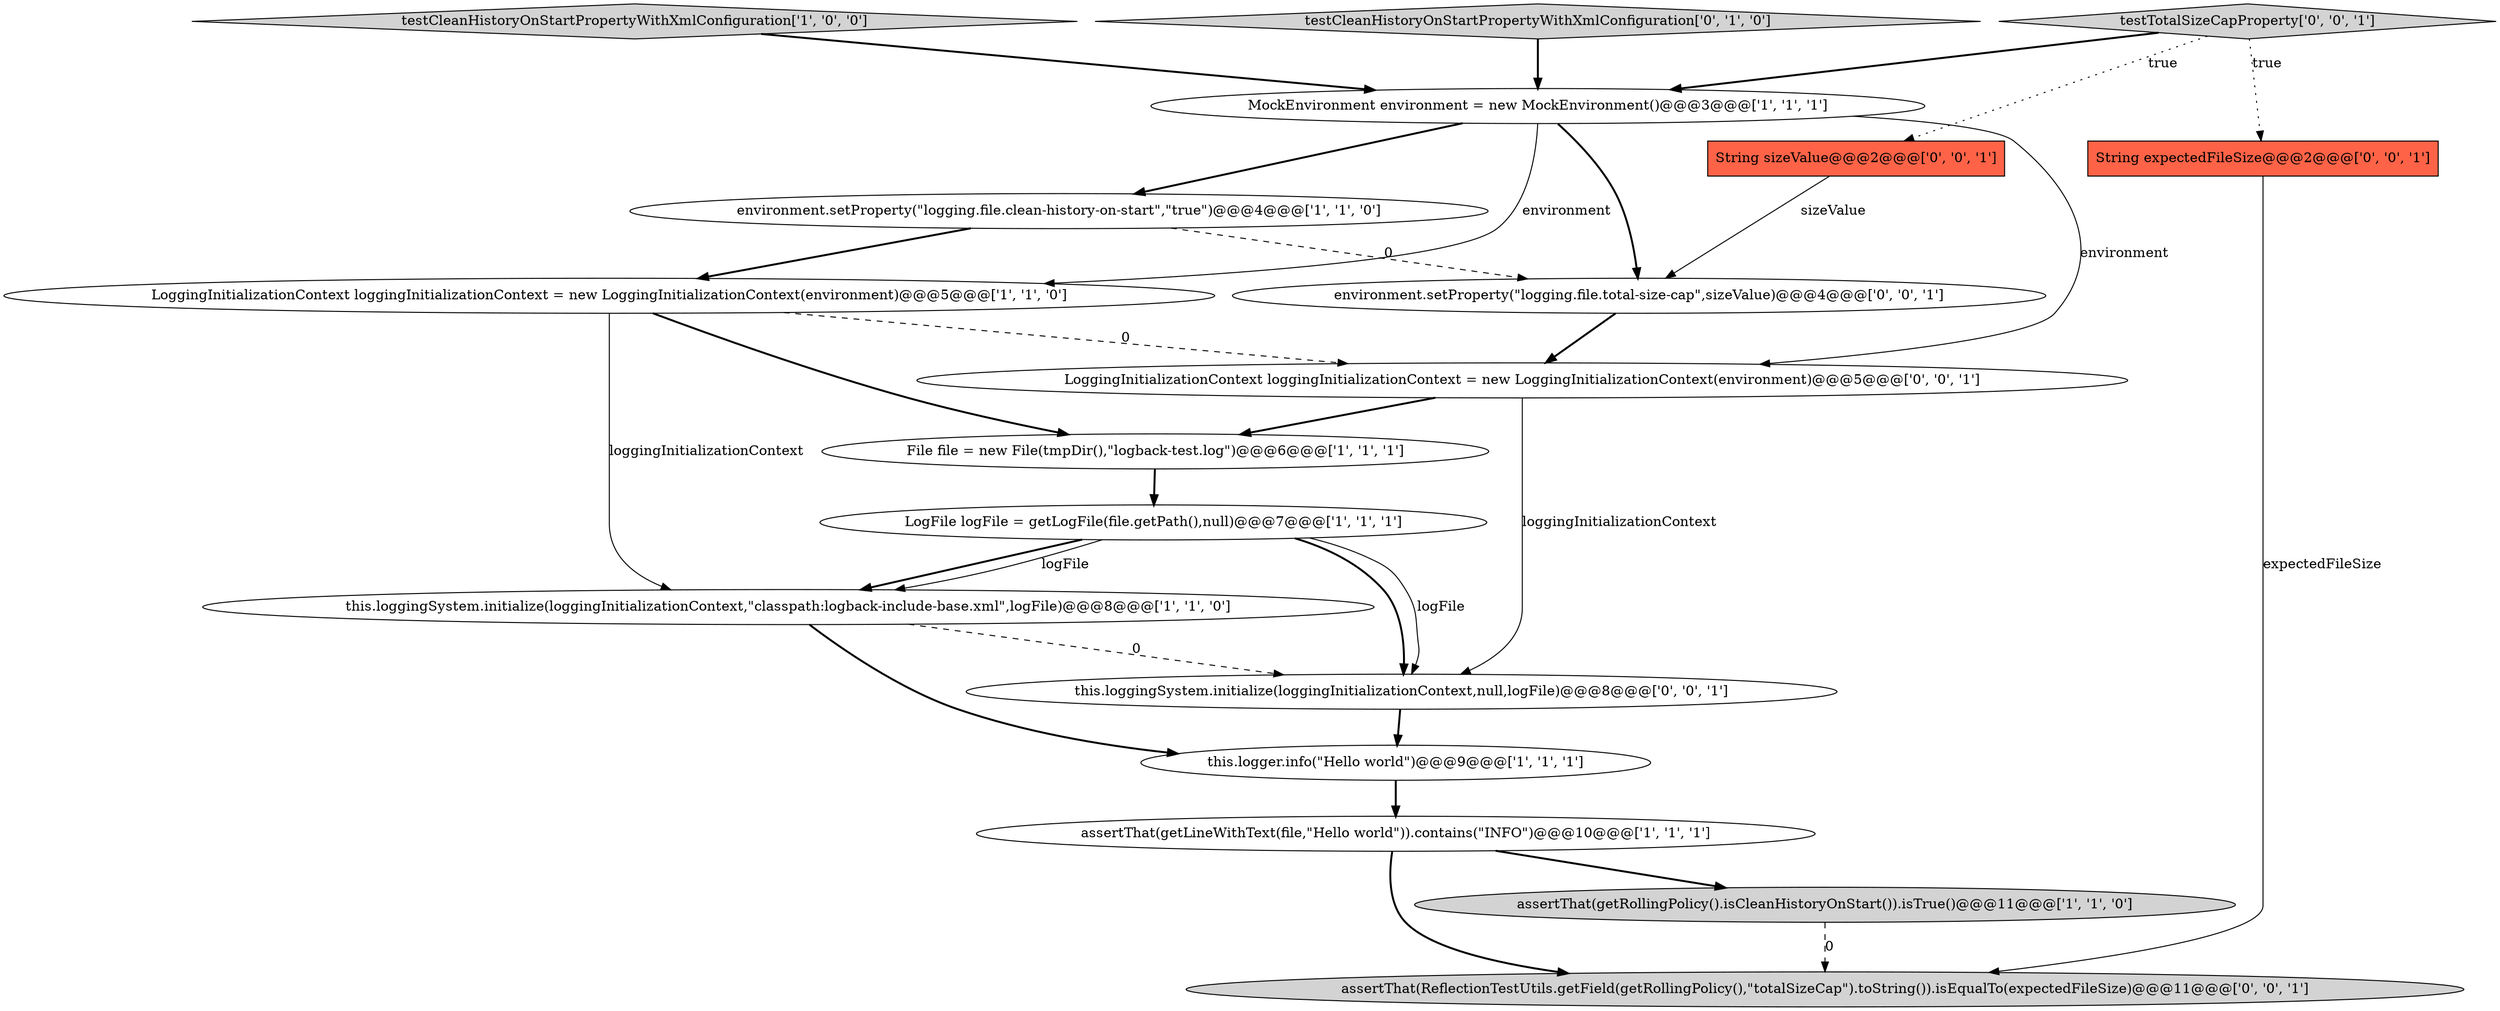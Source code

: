 digraph {
5 [style = filled, label = "assertThat(getLineWithText(file,\"Hello world\")).contains(\"INFO\")@@@10@@@['1', '1', '1']", fillcolor = white, shape = ellipse image = "AAA0AAABBB1BBB"];
16 [style = filled, label = "assertThat(ReflectionTestUtils.getField(getRollingPolicy(),\"totalSizeCap\").toString()).isEqualTo(expectedFileSize)@@@11@@@['0', '0', '1']", fillcolor = lightgray, shape = ellipse image = "AAA0AAABBB3BBB"];
6 [style = filled, label = "LoggingInitializationContext loggingInitializationContext = new LoggingInitializationContext(environment)@@@5@@@['1', '1', '0']", fillcolor = white, shape = ellipse image = "AAA0AAABBB1BBB"];
1 [style = filled, label = "File file = new File(tmpDir(),\"logback-test.log\")@@@6@@@['1', '1', '1']", fillcolor = white, shape = ellipse image = "AAA0AAABBB1BBB"];
7 [style = filled, label = "this.loggingSystem.initialize(loggingInitializationContext,\"classpath:logback-include-base.xml\",logFile)@@@8@@@['1', '1', '0']", fillcolor = white, shape = ellipse image = "AAA0AAABBB1BBB"];
17 [style = filled, label = "environment.setProperty(\"logging.file.total-size-cap\",sizeValue)@@@4@@@['0', '0', '1']", fillcolor = white, shape = ellipse image = "AAA0AAABBB3BBB"];
2 [style = filled, label = "LogFile logFile = getLogFile(file.getPath(),null)@@@7@@@['1', '1', '1']", fillcolor = white, shape = ellipse image = "AAA0AAABBB1BBB"];
4 [style = filled, label = "testCleanHistoryOnStartPropertyWithXmlConfiguration['1', '0', '0']", fillcolor = lightgray, shape = diamond image = "AAA0AAABBB1BBB"];
0 [style = filled, label = "environment.setProperty(\"logging.file.clean-history-on-start\",\"true\")@@@4@@@['1', '1', '0']", fillcolor = white, shape = ellipse image = "AAA0AAABBB1BBB"];
8 [style = filled, label = "MockEnvironment environment = new MockEnvironment()@@@3@@@['1', '1', '1']", fillcolor = white, shape = ellipse image = "AAA0AAABBB1BBB"];
13 [style = filled, label = "this.loggingSystem.initialize(loggingInitializationContext,null,logFile)@@@8@@@['0', '0', '1']", fillcolor = white, shape = ellipse image = "AAA0AAABBB3BBB"];
15 [style = filled, label = "testTotalSizeCapProperty['0', '0', '1']", fillcolor = lightgray, shape = diamond image = "AAA0AAABBB3BBB"];
12 [style = filled, label = "String sizeValue@@@2@@@['0', '0', '1']", fillcolor = tomato, shape = box image = "AAA0AAABBB3BBB"];
9 [style = filled, label = "this.logger.info(\"Hello world\")@@@9@@@['1', '1', '1']", fillcolor = white, shape = ellipse image = "AAA0AAABBB1BBB"];
10 [style = filled, label = "testCleanHistoryOnStartPropertyWithXmlConfiguration['0', '1', '0']", fillcolor = lightgray, shape = diamond image = "AAA0AAABBB2BBB"];
3 [style = filled, label = "assertThat(getRollingPolicy().isCleanHistoryOnStart()).isTrue()@@@11@@@['1', '1', '0']", fillcolor = lightgray, shape = ellipse image = "AAA0AAABBB1BBB"];
14 [style = filled, label = "LoggingInitializationContext loggingInitializationContext = new LoggingInitializationContext(environment)@@@5@@@['0', '0', '1']", fillcolor = white, shape = ellipse image = "AAA0AAABBB3BBB"];
11 [style = filled, label = "String expectedFileSize@@@2@@@['0', '0', '1']", fillcolor = tomato, shape = box image = "AAA0AAABBB3BBB"];
0->6 [style = bold, label=""];
8->0 [style = bold, label=""];
2->7 [style = bold, label=""];
3->16 [style = dashed, label="0"];
6->14 [style = dashed, label="0"];
2->13 [style = bold, label=""];
7->9 [style = bold, label=""];
14->13 [style = solid, label="loggingInitializationContext"];
10->8 [style = bold, label=""];
15->11 [style = dotted, label="true"];
17->14 [style = bold, label=""];
4->8 [style = bold, label=""];
8->17 [style = bold, label=""];
7->13 [style = dashed, label="0"];
14->1 [style = bold, label=""];
8->6 [style = solid, label="environment"];
2->13 [style = solid, label="logFile"];
0->17 [style = dashed, label="0"];
8->14 [style = solid, label="environment"];
12->17 [style = solid, label="sizeValue"];
5->3 [style = bold, label=""];
13->9 [style = bold, label=""];
15->8 [style = bold, label=""];
9->5 [style = bold, label=""];
6->1 [style = bold, label=""];
6->7 [style = solid, label="loggingInitializationContext"];
1->2 [style = bold, label=""];
5->16 [style = bold, label=""];
2->7 [style = solid, label="logFile"];
11->16 [style = solid, label="expectedFileSize"];
15->12 [style = dotted, label="true"];
}
